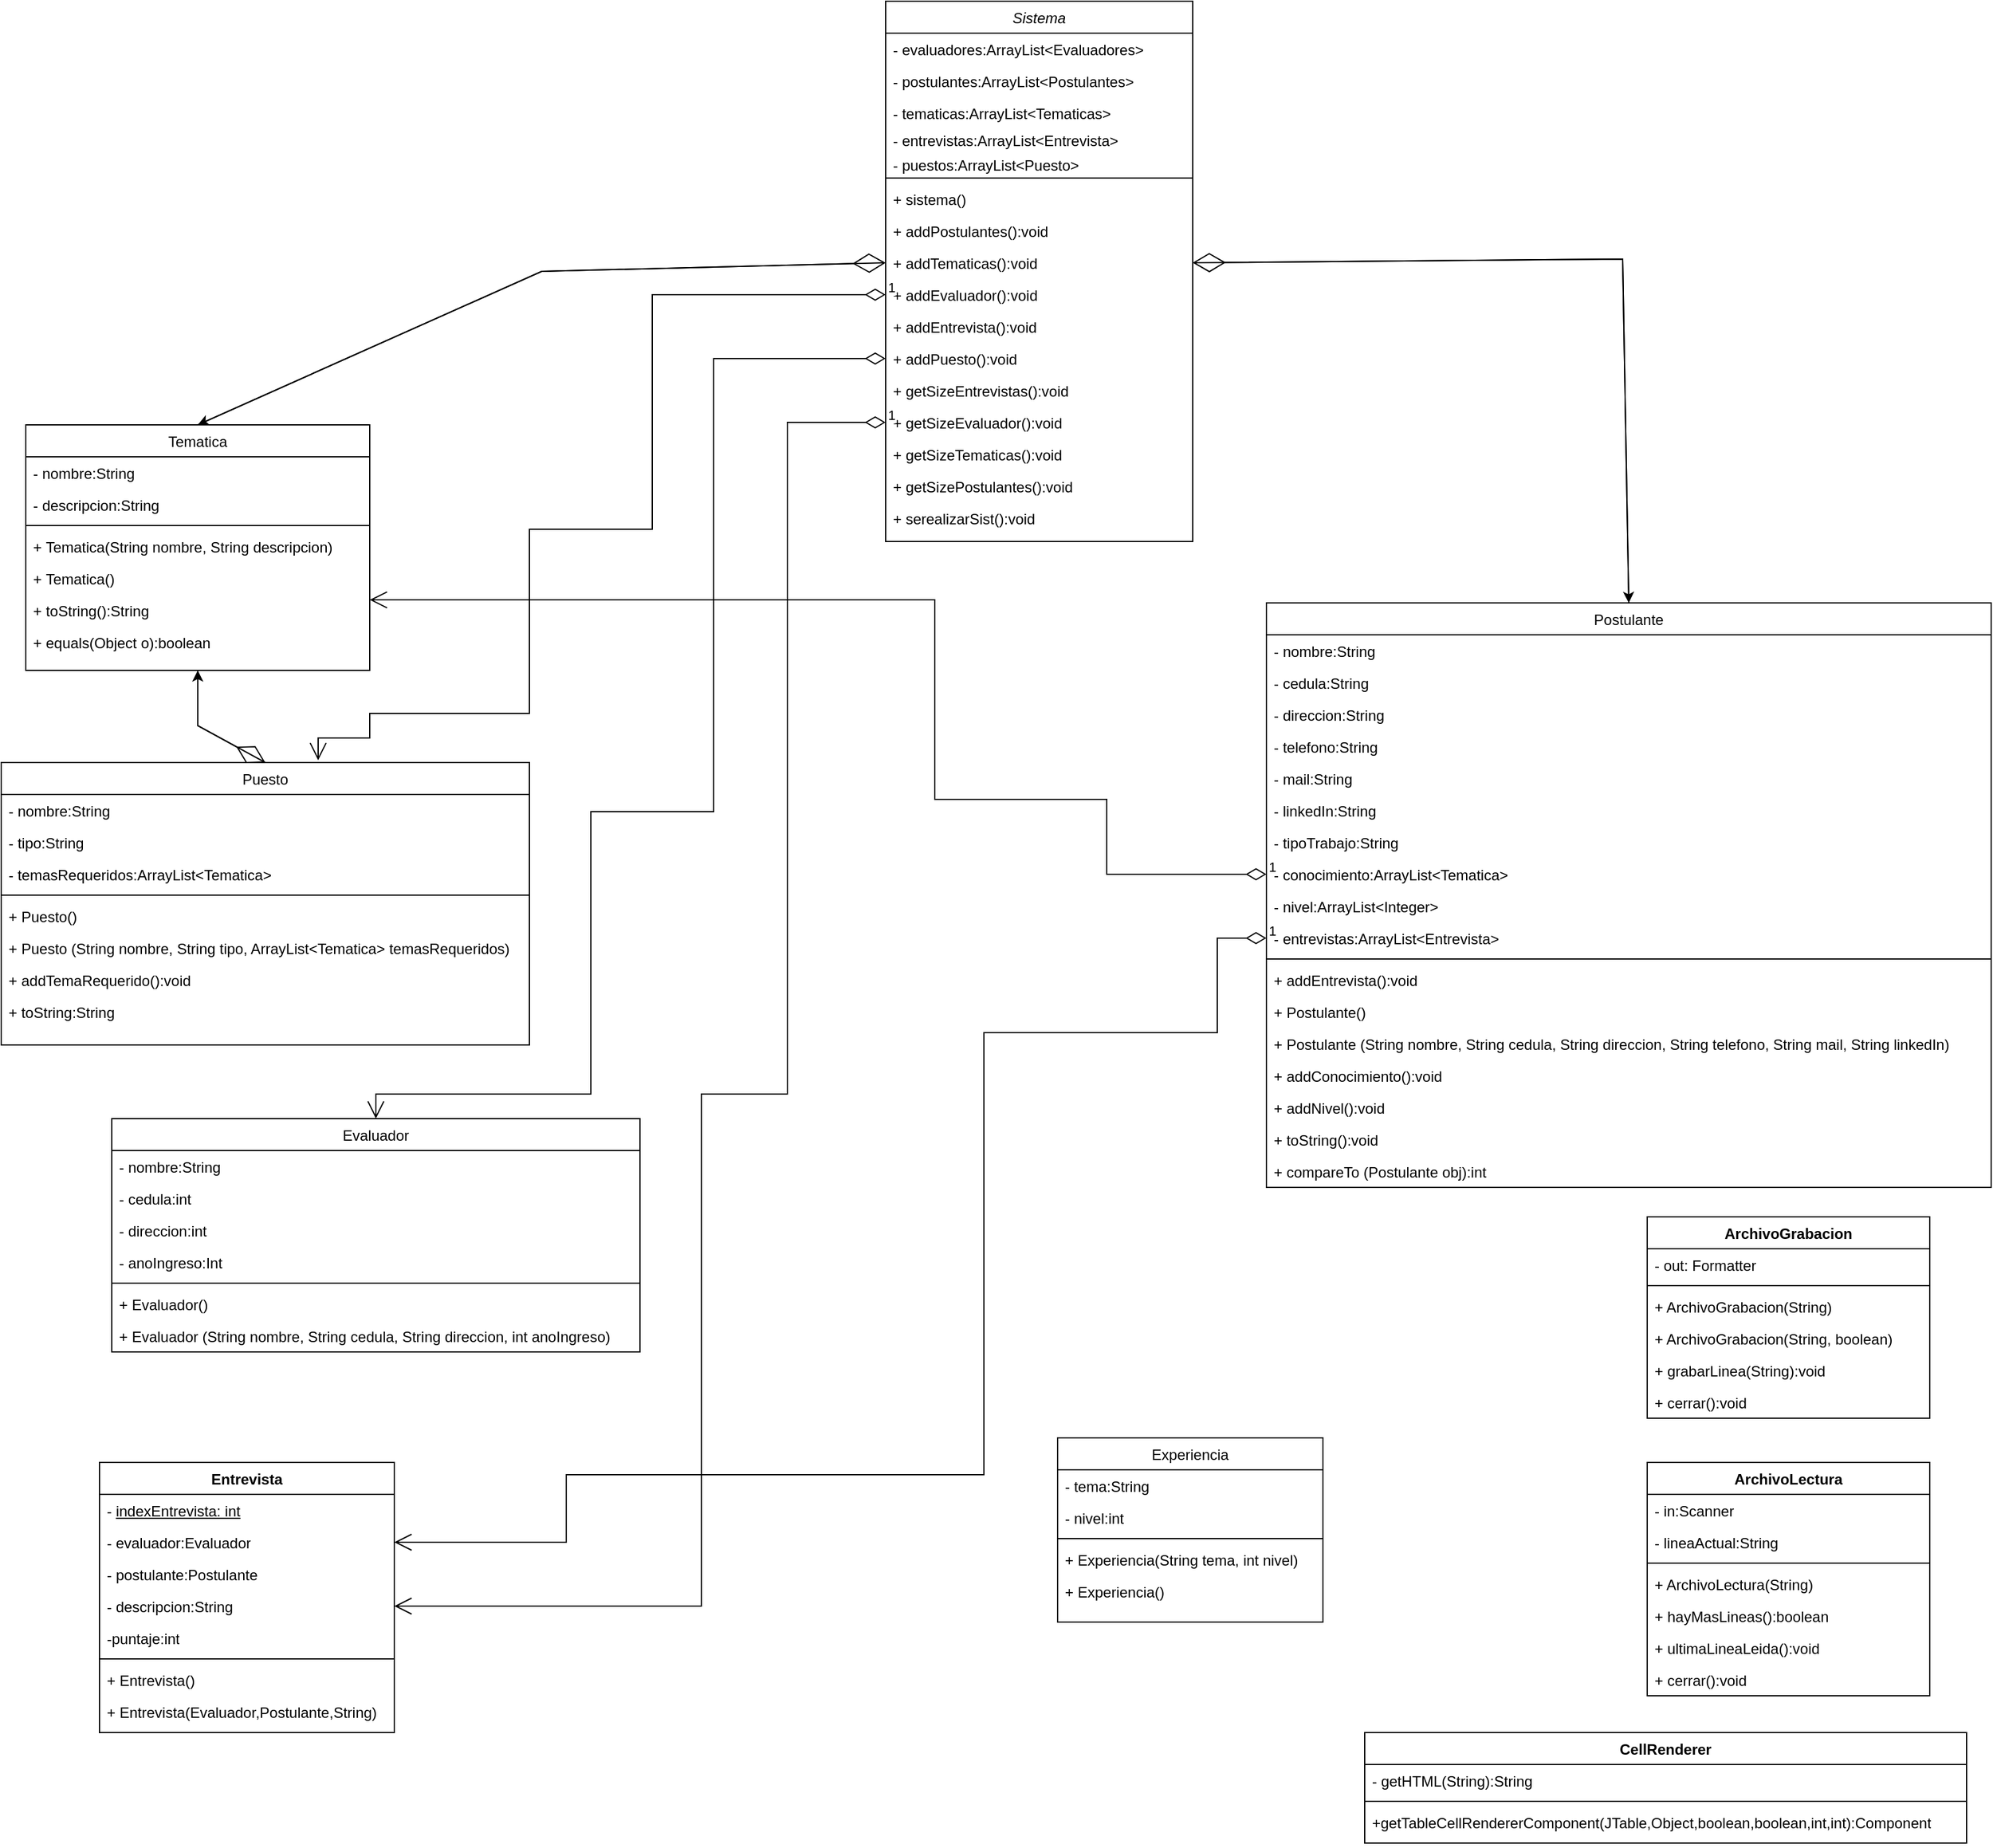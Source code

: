 <mxfile version="22.1.3" type="github">
  <diagram id="C5RBs43oDa-KdzZeNtuy" name="Page-1">
    <mxGraphModel dx="2049" dy="1063" grid="1" gridSize="10" guides="1" tooltips="1" connect="1" arrows="1" fold="1" page="1" pageScale="1" pageWidth="827" pageHeight="1169" math="0" shadow="0">
      <root>
        <mxCell id="WIyWlLk6GJQsqaUBKTNV-0" />
        <mxCell id="WIyWlLk6GJQsqaUBKTNV-1" parent="WIyWlLk6GJQsqaUBKTNV-0" />
        <mxCell id="zkfFHV4jXpPFQw0GAbJ--0" value="Sistema&#xa;" style="swimlane;fontStyle=2;align=center;verticalAlign=top;childLayout=stackLayout;horizontal=1;startSize=26;horizontalStack=0;resizeParent=1;resizeLast=0;collapsible=1;marginBottom=0;rounded=0;shadow=0;strokeWidth=1;" parent="WIyWlLk6GJQsqaUBKTNV-1" vertex="1">
          <mxGeometry x="730" y="40" width="250" height="440" as="geometry">
            <mxRectangle x="270" y="10" width="160" height="26" as="alternateBounds" />
          </mxGeometry>
        </mxCell>
        <mxCell id="zkfFHV4jXpPFQw0GAbJ--1" value="- evaluadores:ArrayList&lt;Evaluadores&gt;" style="text;align=left;verticalAlign=top;spacingLeft=4;spacingRight=4;overflow=hidden;rotatable=0;points=[[0,0.5],[1,0.5]];portConstraint=eastwest;" parent="zkfFHV4jXpPFQw0GAbJ--0" vertex="1">
          <mxGeometry y="26" width="250" height="26" as="geometry" />
        </mxCell>
        <mxCell id="zkfFHV4jXpPFQw0GAbJ--2" value="- postulantes:ArrayList&lt;Postulantes&gt;" style="text;align=left;verticalAlign=top;spacingLeft=4;spacingRight=4;overflow=hidden;rotatable=0;points=[[0,0.5],[1,0.5]];portConstraint=eastwest;rounded=0;shadow=0;html=0;" parent="zkfFHV4jXpPFQw0GAbJ--0" vertex="1">
          <mxGeometry y="52" width="250" height="26" as="geometry" />
        </mxCell>
        <mxCell id="zkfFHV4jXpPFQw0GAbJ--3" value="- tematicas:ArrayList&lt;Tematicas&gt;" style="text;align=left;verticalAlign=top;spacingLeft=4;spacingRight=4;overflow=hidden;rotatable=0;points=[[0,0.5],[1,0.5]];portConstraint=eastwest;rounded=0;shadow=0;html=0;" parent="zkfFHV4jXpPFQw0GAbJ--0" vertex="1">
          <mxGeometry y="78" width="250" height="22" as="geometry" />
        </mxCell>
        <mxCell id="V6CH5ma2Ka60AGOJ5b_a-2" value="- entrevistas:ArrayList&lt;Entrevista&gt;" style="text;align=left;verticalAlign=top;spacingLeft=4;spacingRight=4;overflow=hidden;rotatable=0;points=[[0,0.5],[1,0.5]];portConstraint=eastwest;rounded=0;shadow=0;html=0;" parent="zkfFHV4jXpPFQw0GAbJ--0" vertex="1">
          <mxGeometry y="100" width="250" height="20" as="geometry" />
        </mxCell>
        <mxCell id="V6CH5ma2Ka60AGOJ5b_a-3" value="- puestos:ArrayList&lt;Puesto&gt;" style="text;align=left;verticalAlign=top;spacingLeft=4;spacingRight=4;overflow=hidden;rotatable=0;points=[[0,0.5],[1,0.5]];portConstraint=eastwest;rounded=0;shadow=0;html=0;" parent="zkfFHV4jXpPFQw0GAbJ--0" vertex="1">
          <mxGeometry y="120" width="250" height="20" as="geometry" />
        </mxCell>
        <mxCell id="zkfFHV4jXpPFQw0GAbJ--4" value="" style="line;html=1;strokeWidth=1;align=left;verticalAlign=middle;spacingTop=-1;spacingLeft=3;spacingRight=3;rotatable=0;labelPosition=right;points=[];portConstraint=eastwest;" parent="zkfFHV4jXpPFQw0GAbJ--0" vertex="1">
          <mxGeometry y="140" width="250" height="8" as="geometry" />
        </mxCell>
        <mxCell id="zkfFHV4jXpPFQw0GAbJ--5" value="+ sistema()" style="text;align=left;verticalAlign=top;spacingLeft=4;spacingRight=4;overflow=hidden;rotatable=0;points=[[0,0.5],[1,0.5]];portConstraint=eastwest;" parent="zkfFHV4jXpPFQw0GAbJ--0" vertex="1">
          <mxGeometry y="148" width="250" height="26" as="geometry" />
        </mxCell>
        <mxCell id="V6CH5ma2Ka60AGOJ5b_a-4" value="+ addPostulantes():void" style="text;align=left;verticalAlign=top;spacingLeft=4;spacingRight=4;overflow=hidden;rotatable=0;points=[[0,0.5],[1,0.5]];portConstraint=eastwest;" parent="zkfFHV4jXpPFQw0GAbJ--0" vertex="1">
          <mxGeometry y="174" width="250" height="26" as="geometry" />
        </mxCell>
        <mxCell id="V6CH5ma2Ka60AGOJ5b_a-5" value="+ addTematicas():void" style="text;align=left;verticalAlign=top;spacingLeft=4;spacingRight=4;overflow=hidden;rotatable=0;points=[[0,0.5],[1,0.5]];portConstraint=eastwest;" parent="zkfFHV4jXpPFQw0GAbJ--0" vertex="1">
          <mxGeometry y="200" width="250" height="26" as="geometry" />
        </mxCell>
        <mxCell id="V6CH5ma2Ka60AGOJ5b_a-6" value="+ addEvaluador():void" style="text;align=left;verticalAlign=top;spacingLeft=4;spacingRight=4;overflow=hidden;rotatable=0;points=[[0,0.5],[1,0.5]];portConstraint=eastwest;" parent="zkfFHV4jXpPFQw0GAbJ--0" vertex="1">
          <mxGeometry y="226" width="250" height="26" as="geometry" />
        </mxCell>
        <mxCell id="V6CH5ma2Ka60AGOJ5b_a-7" value="+ addEntrevista():void" style="text;align=left;verticalAlign=top;spacingLeft=4;spacingRight=4;overflow=hidden;rotatable=0;points=[[0,0.5],[1,0.5]];portConstraint=eastwest;" parent="zkfFHV4jXpPFQw0GAbJ--0" vertex="1">
          <mxGeometry y="252" width="250" height="26" as="geometry" />
        </mxCell>
        <mxCell id="V6CH5ma2Ka60AGOJ5b_a-8" value="+ addPuesto():void" style="text;align=left;verticalAlign=top;spacingLeft=4;spacingRight=4;overflow=hidden;rotatable=0;points=[[0,0.5],[1,0.5]];portConstraint=eastwest;" parent="zkfFHV4jXpPFQw0GAbJ--0" vertex="1">
          <mxGeometry y="278" width="250" height="26" as="geometry" />
        </mxCell>
        <mxCell id="V6CH5ma2Ka60AGOJ5b_a-9" value="+ getSizeEntrevistas():void" style="text;align=left;verticalAlign=top;spacingLeft=4;spacingRight=4;overflow=hidden;rotatable=0;points=[[0,0.5],[1,0.5]];portConstraint=eastwest;" parent="zkfFHV4jXpPFQw0GAbJ--0" vertex="1">
          <mxGeometry y="304" width="250" height="26" as="geometry" />
        </mxCell>
        <mxCell id="V6CH5ma2Ka60AGOJ5b_a-10" value="+ getSizeEvaluador():void" style="text;align=left;verticalAlign=top;spacingLeft=4;spacingRight=4;overflow=hidden;rotatable=0;points=[[0,0.5],[1,0.5]];portConstraint=eastwest;" parent="zkfFHV4jXpPFQw0GAbJ--0" vertex="1">
          <mxGeometry y="330" width="250" height="26" as="geometry" />
        </mxCell>
        <mxCell id="V6CH5ma2Ka60AGOJ5b_a-11" value="+ getSizeTematicas():void" style="text;align=left;verticalAlign=top;spacingLeft=4;spacingRight=4;overflow=hidden;rotatable=0;points=[[0,0.5],[1,0.5]];portConstraint=eastwest;" parent="zkfFHV4jXpPFQw0GAbJ--0" vertex="1">
          <mxGeometry y="356" width="250" height="26" as="geometry" />
        </mxCell>
        <mxCell id="V6CH5ma2Ka60AGOJ5b_a-12" value="+ getSizePostulantes():void" style="text;align=left;verticalAlign=top;spacingLeft=4;spacingRight=4;overflow=hidden;rotatable=0;points=[[0,0.5],[1,0.5]];portConstraint=eastwest;" parent="zkfFHV4jXpPFQw0GAbJ--0" vertex="1">
          <mxGeometry y="382" width="250" height="26" as="geometry" />
        </mxCell>
        <mxCell id="V6CH5ma2Ka60AGOJ5b_a-13" value="+ serealizarSist():void" style="text;align=left;verticalAlign=top;spacingLeft=4;spacingRight=4;overflow=hidden;rotatable=0;points=[[0,0.5],[1,0.5]];portConstraint=eastwest;" parent="zkfFHV4jXpPFQw0GAbJ--0" vertex="1">
          <mxGeometry y="408" width="250" height="26" as="geometry" />
        </mxCell>
        <mxCell id="zkfFHV4jXpPFQw0GAbJ--6" value="Postulante" style="swimlane;fontStyle=0;align=center;verticalAlign=top;childLayout=stackLayout;horizontal=1;startSize=26;horizontalStack=0;resizeParent=1;resizeLast=0;collapsible=1;marginBottom=0;rounded=0;shadow=0;strokeWidth=1;" parent="WIyWlLk6GJQsqaUBKTNV-1" vertex="1">
          <mxGeometry x="1040" y="530" width="590" height="476" as="geometry">
            <mxRectangle x="130" y="380" width="160" height="26" as="alternateBounds" />
          </mxGeometry>
        </mxCell>
        <mxCell id="zkfFHV4jXpPFQw0GAbJ--7" value="- nombre:String" style="text;align=left;verticalAlign=top;spacingLeft=4;spacingRight=4;overflow=hidden;rotatable=0;points=[[0,0.5],[1,0.5]];portConstraint=eastwest;" parent="zkfFHV4jXpPFQw0GAbJ--6" vertex="1">
          <mxGeometry y="26" width="590" height="26" as="geometry" />
        </mxCell>
        <mxCell id="zkfFHV4jXpPFQw0GAbJ--8" value="- cedula:String" style="text;align=left;verticalAlign=top;spacingLeft=4;spacingRight=4;overflow=hidden;rotatable=0;points=[[0,0.5],[1,0.5]];portConstraint=eastwest;rounded=0;shadow=0;html=0;" parent="zkfFHV4jXpPFQw0GAbJ--6" vertex="1">
          <mxGeometry y="52" width="590" height="26" as="geometry" />
        </mxCell>
        <mxCell id="V6CH5ma2Ka60AGOJ5b_a-34" value="- direccion:String" style="text;align=left;verticalAlign=top;spacingLeft=4;spacingRight=4;overflow=hidden;rotatable=0;points=[[0,0.5],[1,0.5]];portConstraint=eastwest;" vertex="1" parent="zkfFHV4jXpPFQw0GAbJ--6">
          <mxGeometry y="78" width="590" height="26" as="geometry" />
        </mxCell>
        <mxCell id="V6CH5ma2Ka60AGOJ5b_a-41" value="- telefono:String" style="text;align=left;verticalAlign=top;spacingLeft=4;spacingRight=4;overflow=hidden;rotatable=0;points=[[0,0.5],[1,0.5]];portConstraint=eastwest;" vertex="1" parent="zkfFHV4jXpPFQw0GAbJ--6">
          <mxGeometry y="104" width="590" height="26" as="geometry" />
        </mxCell>
        <mxCell id="V6CH5ma2Ka60AGOJ5b_a-40" value="- mail:String" style="text;align=left;verticalAlign=top;spacingLeft=4;spacingRight=4;overflow=hidden;rotatable=0;points=[[0,0.5],[1,0.5]];portConstraint=eastwest;" vertex="1" parent="zkfFHV4jXpPFQw0GAbJ--6">
          <mxGeometry y="130" width="590" height="26" as="geometry" />
        </mxCell>
        <mxCell id="V6CH5ma2Ka60AGOJ5b_a-39" value="- linkedIn:String" style="text;align=left;verticalAlign=top;spacingLeft=4;spacingRight=4;overflow=hidden;rotatable=0;points=[[0,0.5],[1,0.5]];portConstraint=eastwest;" vertex="1" parent="zkfFHV4jXpPFQw0GAbJ--6">
          <mxGeometry y="156" width="590" height="26" as="geometry" />
        </mxCell>
        <mxCell id="V6CH5ma2Ka60AGOJ5b_a-42" value="- tipoTrabajo:String" style="text;align=left;verticalAlign=top;spacingLeft=4;spacingRight=4;overflow=hidden;rotatable=0;points=[[0,0.5],[1,0.5]];portConstraint=eastwest;" vertex="1" parent="zkfFHV4jXpPFQw0GAbJ--6">
          <mxGeometry y="182" width="590" height="26" as="geometry" />
        </mxCell>
        <mxCell id="V6CH5ma2Ka60AGOJ5b_a-38" value="- conocimiento:ArrayList&lt;Tematica&gt; " style="text;align=left;verticalAlign=top;spacingLeft=4;spacingRight=4;overflow=hidden;rotatable=0;points=[[0,0.5],[1,0.5]];portConstraint=eastwest;" vertex="1" parent="zkfFHV4jXpPFQw0GAbJ--6">
          <mxGeometry y="208" width="590" height="26" as="geometry" />
        </mxCell>
        <mxCell id="V6CH5ma2Ka60AGOJ5b_a-35" value="- nivel:ArrayList&lt;Integer&gt;" style="text;align=left;verticalAlign=top;spacingLeft=4;spacingRight=4;overflow=hidden;rotatable=0;points=[[0,0.5],[1,0.5]];portConstraint=eastwest;" vertex="1" parent="zkfFHV4jXpPFQw0GAbJ--6">
          <mxGeometry y="234" width="590" height="26" as="geometry" />
        </mxCell>
        <mxCell id="V6CH5ma2Ka60AGOJ5b_a-37" value="- entrevistas:ArrayList&lt;Entrevista&gt;" style="text;align=left;verticalAlign=top;spacingLeft=4;spacingRight=4;overflow=hidden;rotatable=0;points=[[0,0.5],[1,0.5]];portConstraint=eastwest;" vertex="1" parent="zkfFHV4jXpPFQw0GAbJ--6">
          <mxGeometry y="260" width="590" height="26" as="geometry" />
        </mxCell>
        <mxCell id="zkfFHV4jXpPFQw0GAbJ--9" value="" style="line;html=1;strokeWidth=1;align=left;verticalAlign=middle;spacingTop=-1;spacingLeft=3;spacingRight=3;rotatable=0;labelPosition=right;points=[];portConstraint=eastwest;" parent="zkfFHV4jXpPFQw0GAbJ--6" vertex="1">
          <mxGeometry y="286" width="590" height="8" as="geometry" />
        </mxCell>
        <mxCell id="zkfFHV4jXpPFQw0GAbJ--10" value="+ addEntrevista():void" style="text;align=left;verticalAlign=top;spacingLeft=4;spacingRight=4;overflow=hidden;rotatable=0;points=[[0,0.5],[1,0.5]];portConstraint=eastwest;fontStyle=0" parent="zkfFHV4jXpPFQw0GAbJ--6" vertex="1">
          <mxGeometry y="294" width="590" height="26" as="geometry" />
        </mxCell>
        <mxCell id="zkfFHV4jXpPFQw0GAbJ--11" value="+ Postulante()" style="text;align=left;verticalAlign=top;spacingLeft=4;spacingRight=4;overflow=hidden;rotatable=0;points=[[0,0.5],[1,0.5]];portConstraint=eastwest;" parent="zkfFHV4jXpPFQw0GAbJ--6" vertex="1">
          <mxGeometry y="320" width="590" height="26" as="geometry" />
        </mxCell>
        <mxCell id="V6CH5ma2Ka60AGOJ5b_a-43" value="+ Postulante (String nombre, String cedula, String direccion, String telefono, String mail, String linkedIn)" style="text;align=left;verticalAlign=top;spacingLeft=4;spacingRight=4;overflow=hidden;rotatable=0;points=[[0,0.5],[1,0.5]];portConstraint=eastwest;" vertex="1" parent="zkfFHV4jXpPFQw0GAbJ--6">
          <mxGeometry y="346" width="590" height="26" as="geometry" />
        </mxCell>
        <mxCell id="V6CH5ma2Ka60AGOJ5b_a-47" value="+ addConocimiento():void" style="text;align=left;verticalAlign=top;spacingLeft=4;spacingRight=4;overflow=hidden;rotatable=0;points=[[0,0.5],[1,0.5]];portConstraint=eastwest;" vertex="1" parent="zkfFHV4jXpPFQw0GAbJ--6">
          <mxGeometry y="372" width="590" height="26" as="geometry" />
        </mxCell>
        <mxCell id="V6CH5ma2Ka60AGOJ5b_a-46" value="+ addNivel():void" style="text;align=left;verticalAlign=top;spacingLeft=4;spacingRight=4;overflow=hidden;rotatable=0;points=[[0,0.5],[1,0.5]];portConstraint=eastwest;" vertex="1" parent="zkfFHV4jXpPFQw0GAbJ--6">
          <mxGeometry y="398" width="590" height="26" as="geometry" />
        </mxCell>
        <mxCell id="V6CH5ma2Ka60AGOJ5b_a-44" value="+ toString():void" style="text;align=left;verticalAlign=top;spacingLeft=4;spacingRight=4;overflow=hidden;rotatable=0;points=[[0,0.5],[1,0.5]];portConstraint=eastwest;" vertex="1" parent="zkfFHV4jXpPFQw0GAbJ--6">
          <mxGeometry y="424" width="590" height="26" as="geometry" />
        </mxCell>
        <mxCell id="V6CH5ma2Ka60AGOJ5b_a-48" value="+ compareTo (Postulante obj):int" style="text;align=left;verticalAlign=top;spacingLeft=4;spacingRight=4;overflow=hidden;rotatable=0;points=[[0,0.5],[1,0.5]];portConstraint=eastwest;" vertex="1" parent="zkfFHV4jXpPFQw0GAbJ--6">
          <mxGeometry y="450" width="590" height="26" as="geometry" />
        </mxCell>
        <mxCell id="zkfFHV4jXpPFQw0GAbJ--13" value="Puesto" style="swimlane;fontStyle=0;align=center;verticalAlign=top;childLayout=stackLayout;horizontal=1;startSize=26;horizontalStack=0;resizeParent=1;resizeLast=0;collapsible=1;marginBottom=0;rounded=0;shadow=0;strokeWidth=1;" parent="WIyWlLk6GJQsqaUBKTNV-1" vertex="1">
          <mxGeometry x="10" y="660" width="430" height="230" as="geometry">
            <mxRectangle x="340" y="380" width="170" height="26" as="alternateBounds" />
          </mxGeometry>
        </mxCell>
        <mxCell id="zkfFHV4jXpPFQw0GAbJ--14" value="- nombre:String&#xa;" style="text;align=left;verticalAlign=top;spacingLeft=4;spacingRight=4;overflow=hidden;rotatable=0;points=[[0,0.5],[1,0.5]];portConstraint=eastwest;" parent="zkfFHV4jXpPFQw0GAbJ--13" vertex="1">
          <mxGeometry y="26" width="430" height="26" as="geometry" />
        </mxCell>
        <mxCell id="V6CH5ma2Ka60AGOJ5b_a-24" value="- tipo:String" style="text;align=left;verticalAlign=top;spacingLeft=4;spacingRight=4;overflow=hidden;rotatable=0;points=[[0,0.5],[1,0.5]];portConstraint=eastwest;" vertex="1" parent="zkfFHV4jXpPFQw0GAbJ--13">
          <mxGeometry y="52" width="430" height="26" as="geometry" />
        </mxCell>
        <mxCell id="V6CH5ma2Ka60AGOJ5b_a-25" value="- temasRequeridos:ArrayList&lt;Tematica&gt;" style="text;align=left;verticalAlign=top;spacingLeft=4;spacingRight=4;overflow=hidden;rotatable=0;points=[[0,0.5],[1,0.5]];portConstraint=eastwest;" vertex="1" parent="zkfFHV4jXpPFQw0GAbJ--13">
          <mxGeometry y="78" width="430" height="26" as="geometry" />
        </mxCell>
        <mxCell id="zkfFHV4jXpPFQw0GAbJ--15" value="" style="line;html=1;strokeWidth=1;align=left;verticalAlign=middle;spacingTop=-1;spacingLeft=3;spacingRight=3;rotatable=0;labelPosition=right;points=[];portConstraint=eastwest;" parent="zkfFHV4jXpPFQw0GAbJ--13" vertex="1">
          <mxGeometry y="104" width="430" height="8" as="geometry" />
        </mxCell>
        <mxCell id="V6CH5ma2Ka60AGOJ5b_a-26" value="+ Puesto()" style="text;align=left;verticalAlign=top;spacingLeft=4;spacingRight=4;overflow=hidden;rotatable=0;points=[[0,0.5],[1,0.5]];portConstraint=eastwest;" vertex="1" parent="zkfFHV4jXpPFQw0GAbJ--13">
          <mxGeometry y="112" width="430" height="26" as="geometry" />
        </mxCell>
        <mxCell id="V6CH5ma2Ka60AGOJ5b_a-27" value="+ Puesto (String nombre, String tipo, ArrayList&lt;Tematica&gt; temasRequeridos)" style="text;align=left;verticalAlign=top;spacingLeft=4;spacingRight=4;overflow=hidden;rotatable=0;points=[[0,0.5],[1,0.5]];portConstraint=eastwest;" vertex="1" parent="zkfFHV4jXpPFQw0GAbJ--13">
          <mxGeometry y="138" width="430" height="26" as="geometry" />
        </mxCell>
        <mxCell id="V6CH5ma2Ka60AGOJ5b_a-28" value="+ addTemaRequerido():void" style="text;align=left;verticalAlign=top;spacingLeft=4;spacingRight=4;overflow=hidden;rotatable=0;points=[[0,0.5],[1,0.5]];portConstraint=eastwest;" vertex="1" parent="zkfFHV4jXpPFQw0GAbJ--13">
          <mxGeometry y="164" width="430" height="26" as="geometry" />
        </mxCell>
        <mxCell id="V6CH5ma2Ka60AGOJ5b_a-31" value="+ toString:String" style="text;align=left;verticalAlign=top;spacingLeft=4;spacingRight=4;overflow=hidden;rotatable=0;points=[[0,0.5],[1,0.5]];portConstraint=eastwest;" vertex="1" parent="zkfFHV4jXpPFQw0GAbJ--13">
          <mxGeometry y="190" width="430" height="26" as="geometry" />
        </mxCell>
        <mxCell id="zkfFHV4jXpPFQw0GAbJ--17" value="Tematica" style="swimlane;fontStyle=0;align=center;verticalAlign=top;childLayout=stackLayout;horizontal=1;startSize=26;horizontalStack=0;resizeParent=1;resizeLast=0;collapsible=1;marginBottom=0;rounded=0;shadow=0;strokeWidth=1;" parent="WIyWlLk6GJQsqaUBKTNV-1" vertex="1">
          <mxGeometry x="30" y="385" width="280" height="200" as="geometry">
            <mxRectangle x="550" y="140" width="160" height="26" as="alternateBounds" />
          </mxGeometry>
        </mxCell>
        <mxCell id="zkfFHV4jXpPFQw0GAbJ--18" value="- nombre:String" style="text;align=left;verticalAlign=top;spacingLeft=4;spacingRight=4;overflow=hidden;rotatable=0;points=[[0,0.5],[1,0.5]];portConstraint=eastwest;" parent="zkfFHV4jXpPFQw0GAbJ--17" vertex="1">
          <mxGeometry y="26" width="280" height="26" as="geometry" />
        </mxCell>
        <mxCell id="zkfFHV4jXpPFQw0GAbJ--19" value="- descripcion:String" style="text;align=left;verticalAlign=top;spacingLeft=4;spacingRight=4;overflow=hidden;rotatable=0;points=[[0,0.5],[1,0.5]];portConstraint=eastwest;rounded=0;shadow=0;html=0;" parent="zkfFHV4jXpPFQw0GAbJ--17" vertex="1">
          <mxGeometry y="52" width="280" height="26" as="geometry" />
        </mxCell>
        <mxCell id="zkfFHV4jXpPFQw0GAbJ--23" value="" style="line;html=1;strokeWidth=1;align=left;verticalAlign=middle;spacingTop=-1;spacingLeft=3;spacingRight=3;rotatable=0;labelPosition=right;points=[];portConstraint=eastwest;" parent="zkfFHV4jXpPFQw0GAbJ--17" vertex="1">
          <mxGeometry y="78" width="280" height="8" as="geometry" />
        </mxCell>
        <mxCell id="zkfFHV4jXpPFQw0GAbJ--24" value="+ Tematica(String nombre, String descripcion) " style="text;align=left;verticalAlign=top;spacingLeft=4;spacingRight=4;overflow=hidden;rotatable=0;points=[[0,0.5],[1,0.5]];portConstraint=eastwest;" parent="zkfFHV4jXpPFQw0GAbJ--17" vertex="1">
          <mxGeometry y="86" width="280" height="26" as="geometry" />
        </mxCell>
        <mxCell id="zkfFHV4jXpPFQw0GAbJ--25" value="+ Tematica()&#xa;" style="text;align=left;verticalAlign=top;spacingLeft=4;spacingRight=4;overflow=hidden;rotatable=0;points=[[0,0.5],[1,0.5]];portConstraint=eastwest;" parent="zkfFHV4jXpPFQw0GAbJ--17" vertex="1">
          <mxGeometry y="112" width="280" height="26" as="geometry" />
        </mxCell>
        <mxCell id="V6CH5ma2Ka60AGOJ5b_a-21" value="+ toString():String" style="text;align=left;verticalAlign=top;spacingLeft=4;spacingRight=4;overflow=hidden;rotatable=0;points=[[0,0.5],[1,0.5]];portConstraint=eastwest;" vertex="1" parent="zkfFHV4jXpPFQw0GAbJ--17">
          <mxGeometry y="138" width="280" height="26" as="geometry" />
        </mxCell>
        <mxCell id="V6CH5ma2Ka60AGOJ5b_a-22" value="+ equals(Object o):boolean" style="text;align=left;verticalAlign=top;spacingLeft=4;spacingRight=4;overflow=hidden;rotatable=0;points=[[0,0.5],[1,0.5]];portConstraint=eastwest;" vertex="1" parent="zkfFHV4jXpPFQw0GAbJ--17">
          <mxGeometry y="164" width="280" height="26" as="geometry" />
        </mxCell>
        <mxCell id="V6CH5ma2Ka60AGOJ5b_a-49" value="Experiencia" style="swimlane;fontStyle=0;align=center;verticalAlign=top;childLayout=stackLayout;horizontal=1;startSize=26;horizontalStack=0;resizeParent=1;resizeLast=0;collapsible=1;marginBottom=0;rounded=0;shadow=0;strokeWidth=1;" vertex="1" parent="WIyWlLk6GJQsqaUBKTNV-1">
          <mxGeometry x="870" y="1210" width="216" height="150" as="geometry">
            <mxRectangle x="550" y="140" width="160" height="26" as="alternateBounds" />
          </mxGeometry>
        </mxCell>
        <mxCell id="V6CH5ma2Ka60AGOJ5b_a-50" value="- tema:String" style="text;align=left;verticalAlign=top;spacingLeft=4;spacingRight=4;overflow=hidden;rotatable=0;points=[[0,0.5],[1,0.5]];portConstraint=eastwest;" vertex="1" parent="V6CH5ma2Ka60AGOJ5b_a-49">
          <mxGeometry y="26" width="216" height="26" as="geometry" />
        </mxCell>
        <mxCell id="V6CH5ma2Ka60AGOJ5b_a-60" value="- nivel:int" style="text;align=left;verticalAlign=top;spacingLeft=4;spacingRight=4;overflow=hidden;rotatable=0;points=[[0,0.5],[1,0.5]];portConstraint=eastwest;" vertex="1" parent="V6CH5ma2Ka60AGOJ5b_a-49">
          <mxGeometry y="52" width="216" height="26" as="geometry" />
        </mxCell>
        <mxCell id="V6CH5ma2Ka60AGOJ5b_a-52" value="" style="line;html=1;strokeWidth=1;align=left;verticalAlign=middle;spacingTop=-1;spacingLeft=3;spacingRight=3;rotatable=0;labelPosition=right;points=[];portConstraint=eastwest;" vertex="1" parent="V6CH5ma2Ka60AGOJ5b_a-49">
          <mxGeometry y="78" width="216" height="8" as="geometry" />
        </mxCell>
        <mxCell id="V6CH5ma2Ka60AGOJ5b_a-53" value="+ Experiencia(String tema, int nivel)  " style="text;align=left;verticalAlign=top;spacingLeft=4;spacingRight=4;overflow=hidden;rotatable=0;points=[[0,0.5],[1,0.5]];portConstraint=eastwest;" vertex="1" parent="V6CH5ma2Ka60AGOJ5b_a-49">
          <mxGeometry y="86" width="216" height="26" as="geometry" />
        </mxCell>
        <mxCell id="V6CH5ma2Ka60AGOJ5b_a-54" value="+ Experiencia()" style="text;align=left;verticalAlign=top;spacingLeft=4;spacingRight=4;overflow=hidden;rotatable=0;points=[[0,0.5],[1,0.5]];portConstraint=eastwest;" vertex="1" parent="V6CH5ma2Ka60AGOJ5b_a-49">
          <mxGeometry y="112" width="216" height="26" as="geometry" />
        </mxCell>
        <mxCell id="MiKYMCPUJMtnJWKNoYQQ-2" value="ArchivoGrabacion" style="swimlane;fontStyle=1;align=center;verticalAlign=top;childLayout=stackLayout;horizontal=1;startSize=26;horizontalStack=0;resizeParent=1;resizeParentMax=0;resizeLast=0;collapsible=1;marginBottom=0;whiteSpace=wrap;html=1;" vertex="1" parent="WIyWlLk6GJQsqaUBKTNV-1">
          <mxGeometry x="1350" y="1030" width="230" height="164" as="geometry">
            <mxRectangle x="1360" y="50" width="140" height="30" as="alternateBounds" />
          </mxGeometry>
        </mxCell>
        <mxCell id="MiKYMCPUJMtnJWKNoYQQ-3" value="- out: Formatter" style="text;strokeColor=none;fillColor=none;align=left;verticalAlign=top;spacingLeft=4;spacingRight=4;overflow=hidden;rotatable=0;points=[[0,0.5],[1,0.5]];portConstraint=eastwest;whiteSpace=wrap;html=1;" vertex="1" parent="MiKYMCPUJMtnJWKNoYQQ-2">
          <mxGeometry y="26" width="230" height="26" as="geometry" />
        </mxCell>
        <mxCell id="MiKYMCPUJMtnJWKNoYQQ-4" value="" style="line;strokeWidth=1;fillColor=none;align=left;verticalAlign=middle;spacingTop=-1;spacingLeft=3;spacingRight=3;rotatable=0;labelPosition=right;points=[];portConstraint=eastwest;strokeColor=inherit;" vertex="1" parent="MiKYMCPUJMtnJWKNoYQQ-2">
          <mxGeometry y="52" width="230" height="8" as="geometry" />
        </mxCell>
        <mxCell id="MiKYMCPUJMtnJWKNoYQQ-5" value="&lt;div&gt;+ ArchivoGrabacion(String)&lt;/div&gt;&lt;div&gt;&lt;br&gt;&lt;/div&gt;" style="text;strokeColor=none;fillColor=none;align=left;verticalAlign=top;spacingLeft=4;spacingRight=4;overflow=hidden;rotatable=0;points=[[0,0.5],[1,0.5]];portConstraint=eastwest;whiteSpace=wrap;html=1;" vertex="1" parent="MiKYMCPUJMtnJWKNoYQQ-2">
          <mxGeometry y="60" width="230" height="26" as="geometry" />
        </mxCell>
        <mxCell id="MiKYMCPUJMtnJWKNoYQQ-6" value="&lt;div&gt;+ ArchivoGrabacion(String, boolean)&lt;/div&gt;&lt;div&gt;&lt;br&gt;&lt;/div&gt;" style="text;strokeColor=none;fillColor=none;align=left;verticalAlign=top;spacingLeft=4;spacingRight=4;overflow=hidden;rotatable=0;points=[[0,0.5],[1,0.5]];portConstraint=eastwest;whiteSpace=wrap;html=1;" vertex="1" parent="MiKYMCPUJMtnJWKNoYQQ-2">
          <mxGeometry y="86" width="230" height="26" as="geometry" />
        </mxCell>
        <mxCell id="MiKYMCPUJMtnJWKNoYQQ-7" value="&lt;div&gt;+ grabarLinea(String):void&lt;/div&gt;&lt;div&gt;&lt;br&gt;&lt;/div&gt;" style="text;strokeColor=none;fillColor=none;align=left;verticalAlign=top;spacingLeft=4;spacingRight=4;overflow=hidden;rotatable=0;points=[[0,0.5],[1,0.5]];portConstraint=eastwest;whiteSpace=wrap;html=1;" vertex="1" parent="MiKYMCPUJMtnJWKNoYQQ-2">
          <mxGeometry y="112" width="230" height="26" as="geometry" />
        </mxCell>
        <mxCell id="MiKYMCPUJMtnJWKNoYQQ-8" value="&lt;div&gt;+ cerrar():void&lt;/div&gt;&lt;div&gt;&lt;br&gt;&lt;/div&gt;" style="text;strokeColor=none;fillColor=none;align=left;verticalAlign=top;spacingLeft=4;spacingRight=4;overflow=hidden;rotatable=0;points=[[0,0.5],[1,0.5]];portConstraint=eastwest;whiteSpace=wrap;html=1;" vertex="1" parent="MiKYMCPUJMtnJWKNoYQQ-2">
          <mxGeometry y="138" width="230" height="26" as="geometry" />
        </mxCell>
        <mxCell id="MiKYMCPUJMtnJWKNoYQQ-9" value="ArchivoLectura" style="swimlane;fontStyle=1;align=center;verticalAlign=top;childLayout=stackLayout;horizontal=1;startSize=26;horizontalStack=0;resizeParent=1;resizeParentMax=0;resizeLast=0;collapsible=1;marginBottom=0;whiteSpace=wrap;html=1;" vertex="1" parent="WIyWlLk6GJQsqaUBKTNV-1">
          <mxGeometry x="1350" y="1230" width="230" height="190" as="geometry">
            <mxRectangle x="1360" y="50" width="140" height="30" as="alternateBounds" />
          </mxGeometry>
        </mxCell>
        <mxCell id="MiKYMCPUJMtnJWKNoYQQ-10" value="- in:Scanner " style="text;strokeColor=none;fillColor=none;align=left;verticalAlign=top;spacingLeft=4;spacingRight=4;overflow=hidden;rotatable=0;points=[[0,0.5],[1,0.5]];portConstraint=eastwest;whiteSpace=wrap;html=1;" vertex="1" parent="MiKYMCPUJMtnJWKNoYQQ-9">
          <mxGeometry y="26" width="230" height="26" as="geometry" />
        </mxCell>
        <mxCell id="MiKYMCPUJMtnJWKNoYQQ-16" value="- lineaActual:String " style="text;strokeColor=none;fillColor=none;align=left;verticalAlign=top;spacingLeft=4;spacingRight=4;overflow=hidden;rotatable=0;points=[[0,0.5],[1,0.5]];portConstraint=eastwest;whiteSpace=wrap;html=1;" vertex="1" parent="MiKYMCPUJMtnJWKNoYQQ-9">
          <mxGeometry y="52" width="230" height="26" as="geometry" />
        </mxCell>
        <mxCell id="MiKYMCPUJMtnJWKNoYQQ-11" value="" style="line;strokeWidth=1;fillColor=none;align=left;verticalAlign=middle;spacingTop=-1;spacingLeft=3;spacingRight=3;rotatable=0;labelPosition=right;points=[];portConstraint=eastwest;strokeColor=inherit;" vertex="1" parent="MiKYMCPUJMtnJWKNoYQQ-9">
          <mxGeometry y="78" width="230" height="8" as="geometry" />
        </mxCell>
        <mxCell id="MiKYMCPUJMtnJWKNoYQQ-12" value="&lt;div&gt;+ ArchivoLectura(String)&lt;/div&gt;&lt;div&gt;&lt;br&gt;&lt;/div&gt;" style="text;strokeColor=none;fillColor=none;align=left;verticalAlign=top;spacingLeft=4;spacingRight=4;overflow=hidden;rotatable=0;points=[[0,0.5],[1,0.5]];portConstraint=eastwest;whiteSpace=wrap;html=1;" vertex="1" parent="MiKYMCPUJMtnJWKNoYQQ-9">
          <mxGeometry y="86" width="230" height="26" as="geometry" />
        </mxCell>
        <mxCell id="MiKYMCPUJMtnJWKNoYQQ-13" value="&lt;div&gt;+ hayMasLineas():boolean&lt;/div&gt;&lt;div&gt;&lt;br&gt;&lt;/div&gt;" style="text;strokeColor=none;fillColor=none;align=left;verticalAlign=top;spacingLeft=4;spacingRight=4;overflow=hidden;rotatable=0;points=[[0,0.5],[1,0.5]];portConstraint=eastwest;whiteSpace=wrap;html=1;" vertex="1" parent="MiKYMCPUJMtnJWKNoYQQ-9">
          <mxGeometry y="112" width="230" height="26" as="geometry" />
        </mxCell>
        <mxCell id="MiKYMCPUJMtnJWKNoYQQ-14" value="&lt;div&gt;+ ultimaLineaLeida():void&lt;/div&gt;&lt;div&gt;&lt;br&gt;&lt;/div&gt;" style="text;strokeColor=none;fillColor=none;align=left;verticalAlign=top;spacingLeft=4;spacingRight=4;overflow=hidden;rotatable=0;points=[[0,0.5],[1,0.5]];portConstraint=eastwest;whiteSpace=wrap;html=1;" vertex="1" parent="MiKYMCPUJMtnJWKNoYQQ-9">
          <mxGeometry y="138" width="230" height="26" as="geometry" />
        </mxCell>
        <mxCell id="MiKYMCPUJMtnJWKNoYQQ-15" value="&lt;div&gt;+ cerrar():void&lt;/div&gt;&lt;div&gt;&lt;br&gt;&lt;/div&gt;" style="text;strokeColor=none;fillColor=none;align=left;verticalAlign=top;spacingLeft=4;spacingRight=4;overflow=hidden;rotatable=0;points=[[0,0.5],[1,0.5]];portConstraint=eastwest;whiteSpace=wrap;html=1;" vertex="1" parent="MiKYMCPUJMtnJWKNoYQQ-9">
          <mxGeometry y="164" width="230" height="26" as="geometry" />
        </mxCell>
        <mxCell id="V6CH5ma2Ka60AGOJ5b_a-61" value="Evaluador" style="swimlane;fontStyle=0;align=center;verticalAlign=top;childLayout=stackLayout;horizontal=1;startSize=26;horizontalStack=0;resizeParent=1;resizeLast=0;collapsible=1;marginBottom=0;rounded=0;shadow=0;strokeWidth=1;" vertex="1" parent="WIyWlLk6GJQsqaUBKTNV-1">
          <mxGeometry x="100" y="950" width="430" height="190" as="geometry">
            <mxRectangle x="550" y="140" width="160" height="26" as="alternateBounds" />
          </mxGeometry>
        </mxCell>
        <mxCell id="V6CH5ma2Ka60AGOJ5b_a-62" value="- nombre:String" style="text;align=left;verticalAlign=top;spacingLeft=4;spacingRight=4;overflow=hidden;rotatable=0;points=[[0,0.5],[1,0.5]];portConstraint=eastwest;" vertex="1" parent="V6CH5ma2Ka60AGOJ5b_a-61">
          <mxGeometry y="26" width="430" height="26" as="geometry" />
        </mxCell>
        <mxCell id="V6CH5ma2Ka60AGOJ5b_a-63" value="- cedula:int" style="text;align=left;verticalAlign=top;spacingLeft=4;spacingRight=4;overflow=hidden;rotatable=0;points=[[0,0.5],[1,0.5]];portConstraint=eastwest;" vertex="1" parent="V6CH5ma2Ka60AGOJ5b_a-61">
          <mxGeometry y="52" width="430" height="26" as="geometry" />
        </mxCell>
        <mxCell id="V6CH5ma2Ka60AGOJ5b_a-68" value="- direccion:int" style="text;align=left;verticalAlign=top;spacingLeft=4;spacingRight=4;overflow=hidden;rotatable=0;points=[[0,0.5],[1,0.5]];portConstraint=eastwest;" vertex="1" parent="V6CH5ma2Ka60AGOJ5b_a-61">
          <mxGeometry y="78" width="430" height="26" as="geometry" />
        </mxCell>
        <mxCell id="V6CH5ma2Ka60AGOJ5b_a-67" value="- anoIngreso:Int" style="text;align=left;verticalAlign=top;spacingLeft=4;spacingRight=4;overflow=hidden;rotatable=0;points=[[0,0.5],[1,0.5]];portConstraint=eastwest;" vertex="1" parent="V6CH5ma2Ka60AGOJ5b_a-61">
          <mxGeometry y="104" width="430" height="26" as="geometry" />
        </mxCell>
        <mxCell id="V6CH5ma2Ka60AGOJ5b_a-64" value="" style="line;html=1;strokeWidth=1;align=left;verticalAlign=middle;spacingTop=-1;spacingLeft=3;spacingRight=3;rotatable=0;labelPosition=right;points=[];portConstraint=eastwest;" vertex="1" parent="V6CH5ma2Ka60AGOJ5b_a-61">
          <mxGeometry y="130" width="430" height="8" as="geometry" />
        </mxCell>
        <mxCell id="V6CH5ma2Ka60AGOJ5b_a-65" value="+ Evaluador()" style="text;align=left;verticalAlign=top;spacingLeft=4;spacingRight=4;overflow=hidden;rotatable=0;points=[[0,0.5],[1,0.5]];portConstraint=eastwest;" vertex="1" parent="V6CH5ma2Ka60AGOJ5b_a-61">
          <mxGeometry y="138" width="430" height="26" as="geometry" />
        </mxCell>
        <mxCell id="V6CH5ma2Ka60AGOJ5b_a-66" value="+ Evaluador (String nombre, String cedula, String direccion, int anoIngreso)" style="text;align=left;verticalAlign=top;spacingLeft=4;spacingRight=4;overflow=hidden;rotatable=0;points=[[0,0.5],[1,0.5]];portConstraint=eastwest;" vertex="1" parent="V6CH5ma2Ka60AGOJ5b_a-61">
          <mxGeometry y="164" width="430" height="26" as="geometry" />
        </mxCell>
        <mxCell id="MiKYMCPUJMtnJWKNoYQQ-18" value="CellRenderer" style="swimlane;fontStyle=1;align=center;verticalAlign=top;childLayout=stackLayout;horizontal=1;startSize=26;horizontalStack=0;resizeParent=1;resizeParentMax=0;resizeLast=0;collapsible=1;marginBottom=0;whiteSpace=wrap;html=1;" vertex="1" parent="WIyWlLk6GJQsqaUBKTNV-1">
          <mxGeometry x="1120" y="1450" width="490" height="90" as="geometry">
            <mxRectangle x="1360" y="50" width="140" height="30" as="alternateBounds" />
          </mxGeometry>
        </mxCell>
        <mxCell id="MiKYMCPUJMtnJWKNoYQQ-19" value="- getHTML(String):String " style="text;strokeColor=none;fillColor=none;align=left;verticalAlign=top;spacingLeft=4;spacingRight=4;overflow=hidden;rotatable=0;points=[[0,0.5],[1,0.5]];portConstraint=eastwest;whiteSpace=wrap;html=1;" vertex="1" parent="MiKYMCPUJMtnJWKNoYQQ-18">
          <mxGeometry y="26" width="490" height="26" as="geometry" />
        </mxCell>
        <mxCell id="MiKYMCPUJMtnJWKNoYQQ-21" value="" style="line;strokeWidth=1;fillColor=none;align=left;verticalAlign=middle;spacingTop=-1;spacingLeft=3;spacingRight=3;rotatable=0;labelPosition=right;points=[];portConstraint=eastwest;strokeColor=inherit;" vertex="1" parent="MiKYMCPUJMtnJWKNoYQQ-18">
          <mxGeometry y="52" width="490" height="8" as="geometry" />
        </mxCell>
        <mxCell id="MiKYMCPUJMtnJWKNoYQQ-22" value="&lt;div&gt;+getTableCellRendererComponent(JTable,Object,boolean,boolean,int,int):Component&lt;/div&gt;&lt;div&gt;&lt;br&gt;&lt;/div&gt;" style="text;strokeColor=none;fillColor=none;align=left;verticalAlign=top;spacingLeft=4;spacingRight=4;overflow=hidden;rotatable=0;points=[[0,0.5],[1,0.5]];portConstraint=eastwest;whiteSpace=wrap;html=1;" vertex="1" parent="MiKYMCPUJMtnJWKNoYQQ-18">
          <mxGeometry y="60" width="490" height="30" as="geometry" />
        </mxCell>
        <mxCell id="MiKYMCPUJMtnJWKNoYQQ-26" value="Entrevista" style="swimlane;fontStyle=1;align=center;verticalAlign=top;childLayout=stackLayout;horizontal=1;startSize=26;horizontalStack=0;resizeParent=1;resizeParentMax=0;resizeLast=0;collapsible=1;marginBottom=0;whiteSpace=wrap;html=1;" vertex="1" parent="WIyWlLk6GJQsqaUBKTNV-1">
          <mxGeometry x="90" y="1230" width="240" height="220" as="geometry" />
        </mxCell>
        <mxCell id="MiKYMCPUJMtnJWKNoYQQ-27" value="- &lt;u&gt;indexEntrevista: int&lt;/u&gt;" style="text;strokeColor=none;fillColor=none;align=left;verticalAlign=top;spacingLeft=4;spacingRight=4;overflow=hidden;rotatable=0;points=[[0,0.5],[1,0.5]];portConstraint=eastwest;whiteSpace=wrap;html=1;" vertex="1" parent="MiKYMCPUJMtnJWKNoYQQ-26">
          <mxGeometry y="26" width="240" height="26" as="geometry" />
        </mxCell>
        <mxCell id="MiKYMCPUJMtnJWKNoYQQ-30" value="- evaluador:Evaluador" style="text;strokeColor=none;fillColor=none;align=left;verticalAlign=top;spacingLeft=4;spacingRight=4;overflow=hidden;rotatable=0;points=[[0,0.5],[1,0.5]];portConstraint=eastwest;whiteSpace=wrap;html=1;" vertex="1" parent="MiKYMCPUJMtnJWKNoYQQ-26">
          <mxGeometry y="52" width="240" height="26" as="geometry" />
        </mxCell>
        <mxCell id="MiKYMCPUJMtnJWKNoYQQ-31" value="- postulante:Postulante" style="text;strokeColor=none;fillColor=none;align=left;verticalAlign=top;spacingLeft=4;spacingRight=4;overflow=hidden;rotatable=0;points=[[0,0.5],[1,0.5]];portConstraint=eastwest;whiteSpace=wrap;html=1;" vertex="1" parent="MiKYMCPUJMtnJWKNoYQQ-26">
          <mxGeometry y="78" width="240" height="26" as="geometry" />
        </mxCell>
        <mxCell id="MiKYMCPUJMtnJWKNoYQQ-32" value="- descripcion:String" style="text;strokeColor=none;fillColor=none;align=left;verticalAlign=top;spacingLeft=4;spacingRight=4;overflow=hidden;rotatable=0;points=[[0,0.5],[1,0.5]];portConstraint=eastwest;whiteSpace=wrap;html=1;" vertex="1" parent="MiKYMCPUJMtnJWKNoYQQ-26">
          <mxGeometry y="104" width="240" height="26" as="geometry" />
        </mxCell>
        <mxCell id="MiKYMCPUJMtnJWKNoYQQ-33" value="-puntaje:int" style="text;strokeColor=none;fillColor=none;align=left;verticalAlign=top;spacingLeft=4;spacingRight=4;overflow=hidden;rotatable=0;points=[[0,0.5],[1,0.5]];portConstraint=eastwest;whiteSpace=wrap;html=1;" vertex="1" parent="MiKYMCPUJMtnJWKNoYQQ-26">
          <mxGeometry y="130" width="240" height="26" as="geometry" />
        </mxCell>
        <mxCell id="MiKYMCPUJMtnJWKNoYQQ-28" value="" style="line;strokeWidth=1;fillColor=none;align=left;verticalAlign=middle;spacingTop=-1;spacingLeft=3;spacingRight=3;rotatable=0;labelPosition=right;points=[];portConstraint=eastwest;strokeColor=inherit;" vertex="1" parent="MiKYMCPUJMtnJWKNoYQQ-26">
          <mxGeometry y="156" width="240" height="8" as="geometry" />
        </mxCell>
        <mxCell id="MiKYMCPUJMtnJWKNoYQQ-29" value="+ Entrevista()" style="text;strokeColor=none;fillColor=none;align=left;verticalAlign=top;spacingLeft=4;spacingRight=4;overflow=hidden;rotatable=0;points=[[0,0.5],[1,0.5]];portConstraint=eastwest;whiteSpace=wrap;html=1;" vertex="1" parent="MiKYMCPUJMtnJWKNoYQQ-26">
          <mxGeometry y="164" width="240" height="26" as="geometry" />
        </mxCell>
        <mxCell id="MiKYMCPUJMtnJWKNoYQQ-34" value="+ Entrevista(Evaluador,Postulante,String)" style="text;strokeColor=none;fillColor=none;align=left;verticalAlign=top;spacingLeft=4;spacingRight=4;overflow=hidden;rotatable=0;points=[[0,0.5],[1,0.5]];portConstraint=eastwest;whiteSpace=wrap;html=1;" vertex="1" parent="MiKYMCPUJMtnJWKNoYQQ-26">
          <mxGeometry y="190" width="240" height="30" as="geometry" />
        </mxCell>
        <mxCell id="MiKYMCPUJMtnJWKNoYQQ-36" value="" style="endArrow=diamondThin;endFill=0;endSize=24;html=1;rounded=0;entryX=0;entryY=0.5;entryDx=0;entryDy=0;exitX=0.5;exitY=0;exitDx=0;exitDy=0;" edge="1" parent="WIyWlLk6GJQsqaUBKTNV-1" source="zkfFHV4jXpPFQw0GAbJ--17" target="V6CH5ma2Ka60AGOJ5b_a-5">
          <mxGeometry width="160" relative="1" as="geometry">
            <mxPoint x="400" y="320" as="sourcePoint" />
            <mxPoint x="560" y="320" as="targetPoint" />
            <Array as="points">
              <mxPoint x="450" y="260" />
            </Array>
          </mxGeometry>
        </mxCell>
        <mxCell id="MiKYMCPUJMtnJWKNoYQQ-38" value="" style="endArrow=classic;html=1;rounded=0;entryX=0.5;entryY=0;entryDx=0;entryDy=0;exitX=0;exitY=0.5;exitDx=0;exitDy=0;" edge="1" parent="WIyWlLk6GJQsqaUBKTNV-1" source="V6CH5ma2Ka60AGOJ5b_a-5" target="zkfFHV4jXpPFQw0GAbJ--17">
          <mxGeometry width="50" height="50" relative="1" as="geometry">
            <mxPoint x="730" y="250" as="sourcePoint" />
            <mxPoint x="450" y="530" as="targetPoint" />
            <Array as="points">
              <mxPoint x="450" y="260" />
            </Array>
          </mxGeometry>
        </mxCell>
        <mxCell id="MiKYMCPUJMtnJWKNoYQQ-40" value="" style="endArrow=classic;html=1;rounded=0;entryX=0.5;entryY=0;entryDx=0;entryDy=0;exitX=1;exitY=0.5;exitDx=0;exitDy=0;" edge="1" parent="WIyWlLk6GJQsqaUBKTNV-1" source="V6CH5ma2Ka60AGOJ5b_a-5" target="zkfFHV4jXpPFQw0GAbJ--6">
          <mxGeometry width="50" height="50" relative="1" as="geometry">
            <mxPoint x="990" y="250" as="sourcePoint" />
            <mxPoint x="1130" y="487" as="targetPoint" />
            <Array as="points">
              <mxPoint x="1330" y="250" />
            </Array>
          </mxGeometry>
        </mxCell>
        <mxCell id="MiKYMCPUJMtnJWKNoYQQ-41" value="" style="endArrow=diamondThin;endFill=0;endSize=24;html=1;rounded=0;entryX=1;entryY=0.5;entryDx=0;entryDy=0;exitX=0.5;exitY=0;exitDx=0;exitDy=0;" edge="1" parent="WIyWlLk6GJQsqaUBKTNV-1" source="zkfFHV4jXpPFQw0GAbJ--6" target="V6CH5ma2Ka60AGOJ5b_a-5">
          <mxGeometry width="160" relative="1" as="geometry">
            <mxPoint x="1200" y="517" as="sourcePoint" />
            <mxPoint x="1485" y="240" as="targetPoint" />
            <Array as="points">
              <mxPoint x="1330" y="250" />
            </Array>
          </mxGeometry>
        </mxCell>
        <mxCell id="MiKYMCPUJMtnJWKNoYQQ-42" value="" style="endArrow=classic;html=1;rounded=0;entryX=0.5;entryY=1;entryDx=0;entryDy=0;exitX=0.5;exitY=0;exitDx=0;exitDy=0;" edge="1" parent="WIyWlLk6GJQsqaUBKTNV-1" source="zkfFHV4jXpPFQw0GAbJ--13" target="zkfFHV4jXpPFQw0GAbJ--17">
          <mxGeometry width="50" height="50" relative="1" as="geometry">
            <mxPoint x="930" y="600" as="sourcePoint" />
            <mxPoint x="370" y="732" as="targetPoint" />
            <Array as="points">
              <mxPoint x="170" y="630" />
            </Array>
          </mxGeometry>
        </mxCell>
        <mxCell id="MiKYMCPUJMtnJWKNoYQQ-43" value="" style="endArrow=diamondThin;endFill=0;endSize=24;html=1;rounded=0;entryX=0.5;entryY=0;entryDx=0;entryDy=0;exitX=0.5;exitY=1;exitDx=0;exitDy=0;" edge="1" parent="WIyWlLk6GJQsqaUBKTNV-1" source="zkfFHV4jXpPFQw0GAbJ--17" target="zkfFHV4jXpPFQw0GAbJ--13">
          <mxGeometry width="160" relative="1" as="geometry">
            <mxPoint x="180" y="395" as="sourcePoint" />
            <mxPoint x="740" y="263" as="targetPoint" />
            <Array as="points">
              <mxPoint x="170" y="630" />
            </Array>
          </mxGeometry>
        </mxCell>
        <mxCell id="MiKYMCPUJMtnJWKNoYQQ-44" value="" style="endArrow=open;html=1;endSize=12;startArrow=diamondThin;startSize=14;startFill=0;edgeStyle=orthogonalEdgeStyle;align=left;verticalAlign=bottom;rounded=0;exitX=0;exitY=0.5;exitDx=0;exitDy=0;entryX=0.5;entryY=0;entryDx=0;entryDy=0;" edge="1" parent="WIyWlLk6GJQsqaUBKTNV-1" source="V6CH5ma2Ka60AGOJ5b_a-8" target="V6CH5ma2Ka60AGOJ5b_a-61">
          <mxGeometry x="-1" y="3" relative="1" as="geometry">
            <mxPoint x="520" y="510" as="sourcePoint" />
            <mxPoint x="680" y="510" as="targetPoint" />
            <Array as="points">
              <mxPoint x="590" y="331" />
              <mxPoint x="590" y="700" />
              <mxPoint x="490" y="700" />
              <mxPoint x="490" y="930" />
              <mxPoint x="315" y="930" />
            </Array>
          </mxGeometry>
        </mxCell>
        <mxCell id="MiKYMCPUJMtnJWKNoYQQ-46" value="1" style="endArrow=open;html=1;endSize=12;startArrow=diamondThin;startSize=14;startFill=0;edgeStyle=orthogonalEdgeStyle;align=left;verticalAlign=bottom;rounded=0;exitX=0;exitY=0.5;exitDx=0;exitDy=0;entryX=1;entryY=0.5;entryDx=0;entryDy=0;" edge="1" parent="WIyWlLk6GJQsqaUBKTNV-1" source="V6CH5ma2Ka60AGOJ5b_a-10" target="MiKYMCPUJMtnJWKNoYQQ-32">
          <mxGeometry x="-1" y="3" relative="1" as="geometry">
            <mxPoint x="670" y="730" as="sourcePoint" />
            <mxPoint x="830" y="730" as="targetPoint" />
            <Array as="points">
              <mxPoint x="650" y="383" />
              <mxPoint x="650" y="930" />
              <mxPoint x="580" y="930" />
              <mxPoint x="580" y="1347" />
            </Array>
          </mxGeometry>
        </mxCell>
        <mxCell id="MiKYMCPUJMtnJWKNoYQQ-47" value="1" style="endArrow=open;html=1;endSize=12;startArrow=diamondThin;startSize=14;startFill=0;edgeStyle=orthogonalEdgeStyle;align=left;verticalAlign=bottom;rounded=0;exitX=0;exitY=0.5;exitDx=0;exitDy=0;entryX=0.6;entryY=-0.008;entryDx=0;entryDy=0;entryPerimeter=0;" edge="1" parent="WIyWlLk6GJQsqaUBKTNV-1" source="V6CH5ma2Ka60AGOJ5b_a-6" target="zkfFHV4jXpPFQw0GAbJ--13">
          <mxGeometry x="-1" y="3" relative="1" as="geometry">
            <mxPoint x="430" y="320" as="sourcePoint" />
            <mxPoint x="220" y="660" as="targetPoint" />
            <Array as="points">
              <mxPoint x="540" y="279" />
              <mxPoint x="540" y="470" />
              <mxPoint x="440" y="470" />
              <mxPoint x="440" y="620" />
              <mxPoint x="310" y="620" />
              <mxPoint x="310" y="640" />
              <mxPoint x="268" y="640" />
            </Array>
          </mxGeometry>
        </mxCell>
        <mxCell id="MiKYMCPUJMtnJWKNoYQQ-48" value="1" style="endArrow=open;html=1;endSize=12;startArrow=diamondThin;startSize=14;startFill=0;edgeStyle=orthogonalEdgeStyle;align=left;verticalAlign=bottom;rounded=0;exitX=0;exitY=0.5;exitDx=0;exitDy=0;entryX=1;entryY=0.174;entryDx=0;entryDy=0;entryPerimeter=0;" edge="1" parent="WIyWlLk6GJQsqaUBKTNV-1" source="V6CH5ma2Ka60AGOJ5b_a-38" target="V6CH5ma2Ka60AGOJ5b_a-21">
          <mxGeometry x="-1" y="3" relative="1" as="geometry">
            <mxPoint x="840" y="820" as="sourcePoint" />
            <mxPoint x="1000" y="820" as="targetPoint" />
            <Array as="points">
              <mxPoint x="910" y="751" />
              <mxPoint x="910" y="690" />
              <mxPoint x="770" y="690" />
              <mxPoint x="770" y="528" />
            </Array>
          </mxGeometry>
        </mxCell>
        <mxCell id="MiKYMCPUJMtnJWKNoYQQ-50" value="1" style="endArrow=open;html=1;endSize=12;startArrow=diamondThin;startSize=14;startFill=0;edgeStyle=orthogonalEdgeStyle;align=left;verticalAlign=bottom;rounded=0;entryX=1;entryY=0.5;entryDx=0;entryDy=0;exitX=0;exitY=0.5;exitDx=0;exitDy=0;" edge="1" parent="WIyWlLk6GJQsqaUBKTNV-1" source="V6CH5ma2Ka60AGOJ5b_a-37" target="MiKYMCPUJMtnJWKNoYQQ-30">
          <mxGeometry x="-1" y="3" relative="1" as="geometry">
            <mxPoint x="900" y="890" as="sourcePoint" />
            <mxPoint x="1060" y="890" as="targetPoint" />
            <Array as="points">
              <mxPoint x="1000" y="803" />
              <mxPoint x="1000" y="880" />
              <mxPoint x="810" y="880" />
              <mxPoint x="810" y="1240" />
              <mxPoint x="470" y="1240" />
              <mxPoint x="470" y="1295" />
            </Array>
          </mxGeometry>
        </mxCell>
      </root>
    </mxGraphModel>
  </diagram>
</mxfile>

